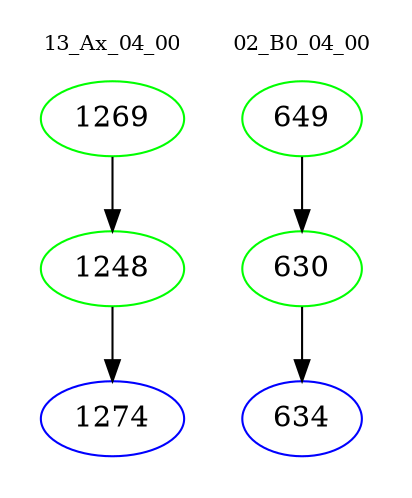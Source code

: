 digraph{
subgraph cluster_0 {
color = white
label = "13_Ax_04_00";
fontsize=10;
T0_1269 [label="1269", color="green"]
T0_1269 -> T0_1248 [color="black"]
T0_1248 [label="1248", color="green"]
T0_1248 -> T0_1274 [color="black"]
T0_1274 [label="1274", color="blue"]
}
subgraph cluster_1 {
color = white
label = "02_B0_04_00";
fontsize=10;
T1_649 [label="649", color="green"]
T1_649 -> T1_630 [color="black"]
T1_630 [label="630", color="green"]
T1_630 -> T1_634 [color="black"]
T1_634 [label="634", color="blue"]
}
}
